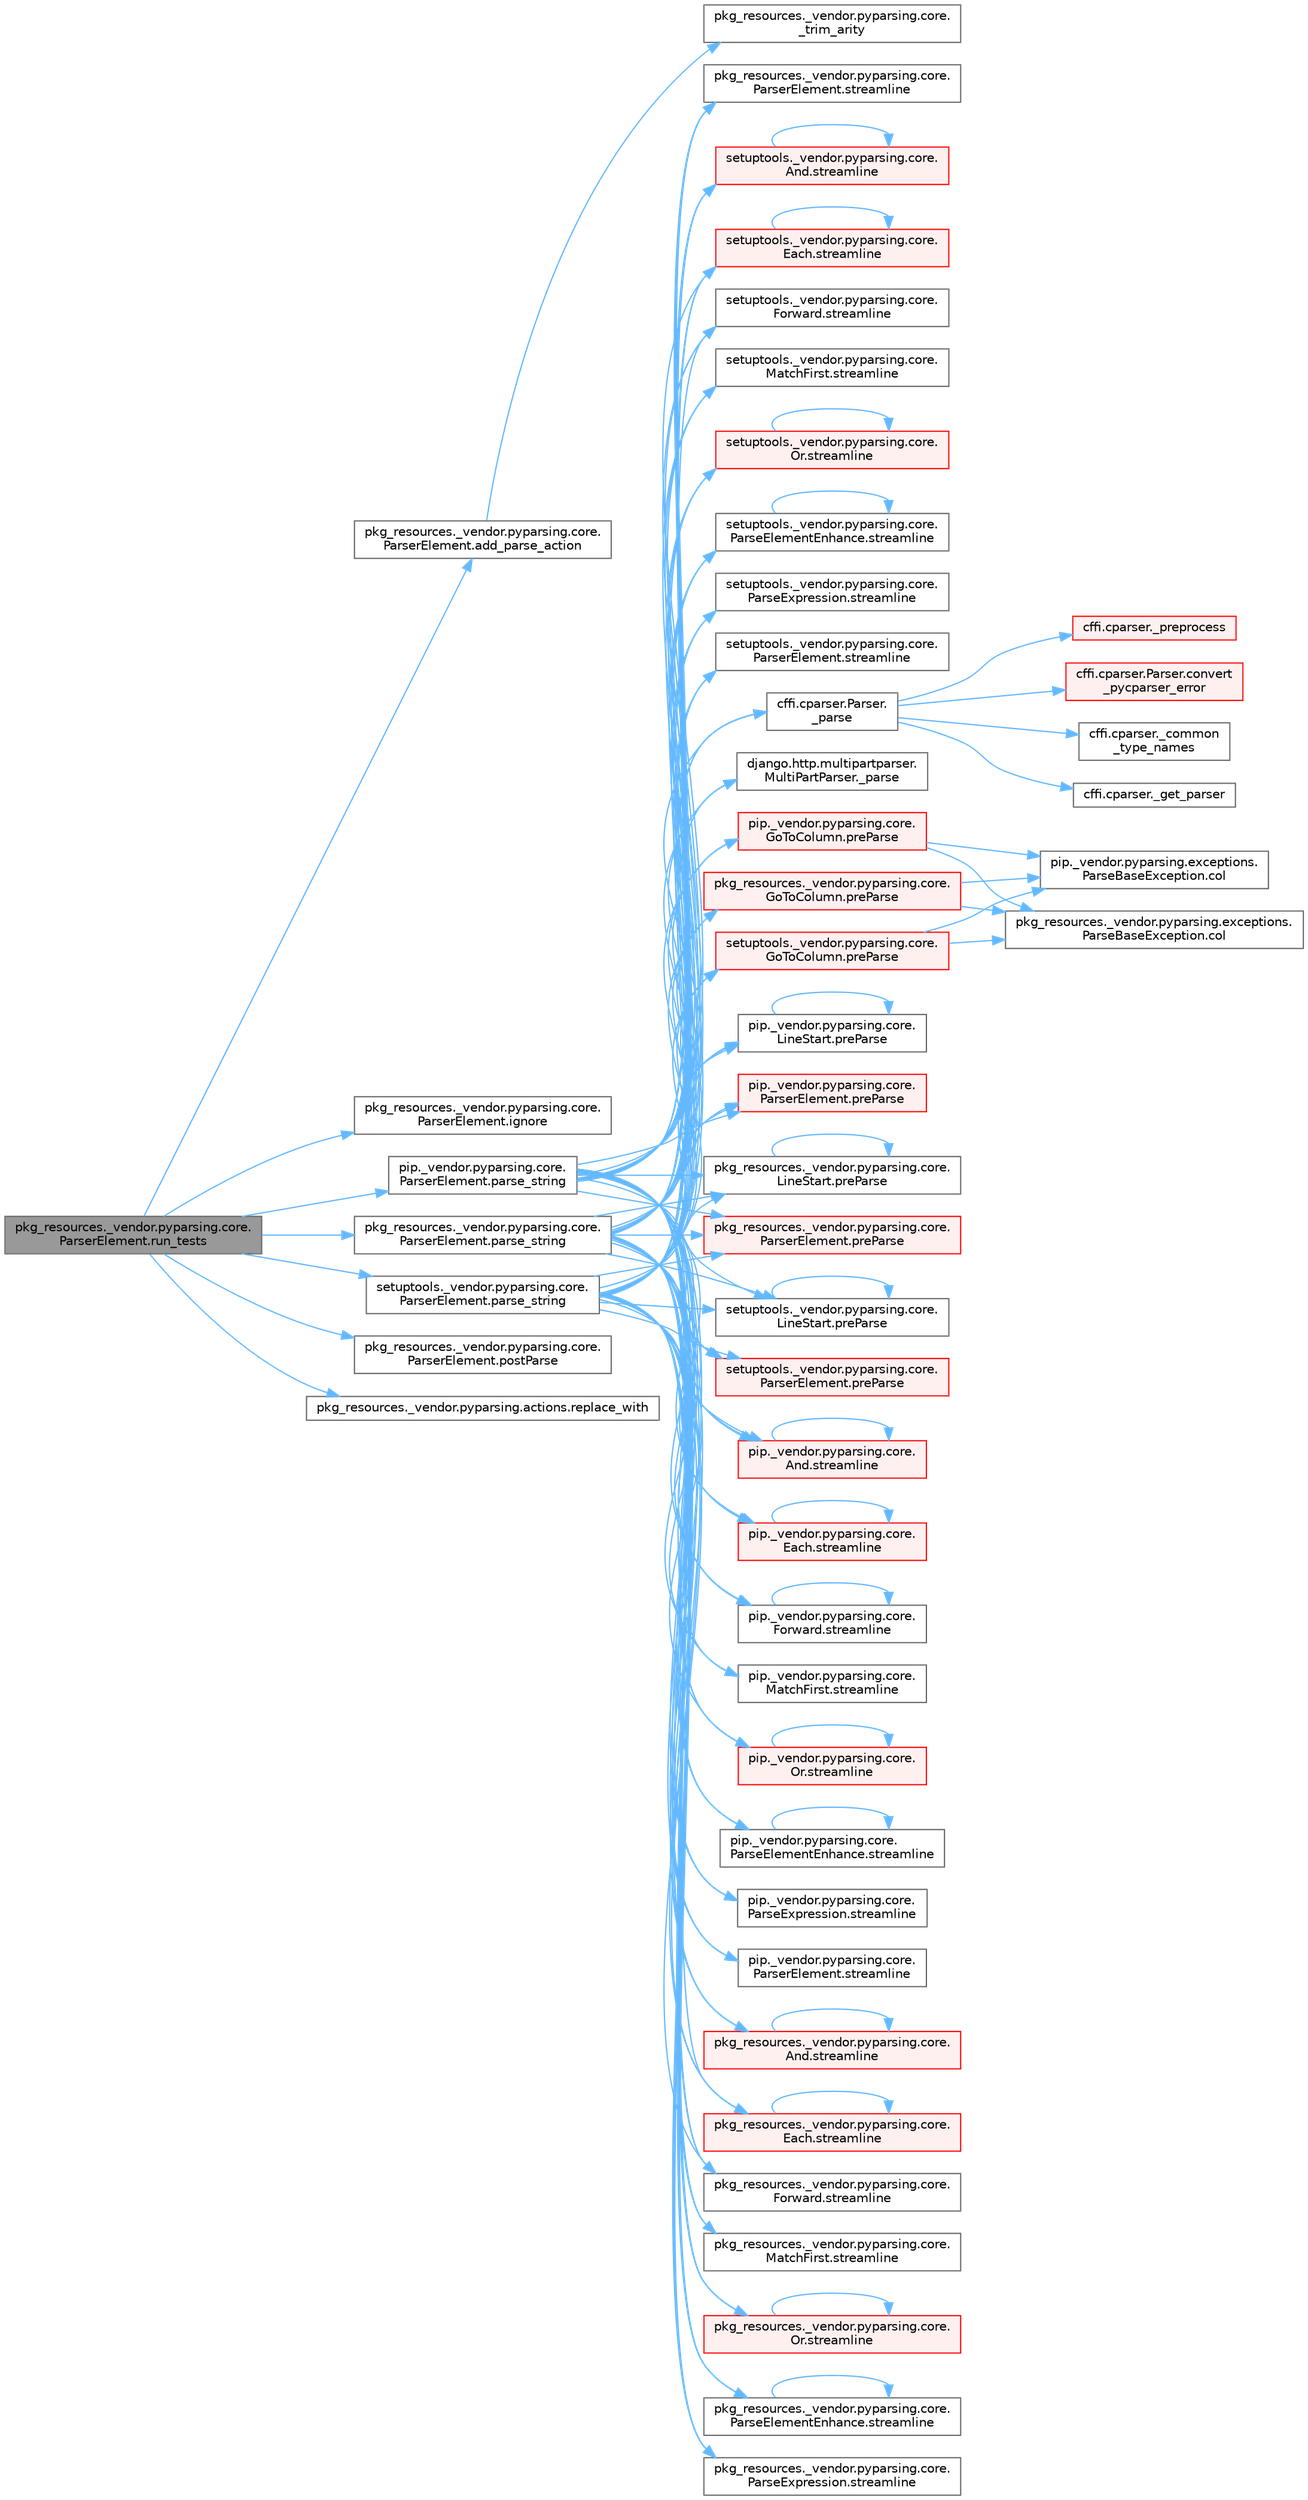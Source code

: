 digraph "pkg_resources._vendor.pyparsing.core.ParserElement.run_tests"
{
 // LATEX_PDF_SIZE
  bgcolor="transparent";
  edge [fontname=Helvetica,fontsize=10,labelfontname=Helvetica,labelfontsize=10];
  node [fontname=Helvetica,fontsize=10,shape=box,height=0.2,width=0.4];
  rankdir="LR";
  Node1 [id="Node000001",label="pkg_resources._vendor.pyparsing.core.\lParserElement.run_tests",height=0.2,width=0.4,color="gray40", fillcolor="grey60", style="filled", fontcolor="black",tooltip=" "];
  Node1 -> Node2 [id="edge1_Node000001_Node000002",color="steelblue1",style="solid",tooltip=" "];
  Node2 [id="Node000002",label="pkg_resources._vendor.pyparsing.core.\lParserElement.add_parse_action",height=0.2,width=0.4,color="grey40", fillcolor="white", style="filled",URL="$classpkg__resources_1_1__vendor_1_1pyparsing_1_1core_1_1_parser_element.html#ad58547492139f60364508228f5318f05",tooltip=" "];
  Node2 -> Node3 [id="edge2_Node000002_Node000003",color="steelblue1",style="solid",tooltip=" "];
  Node3 [id="Node000003",label="pkg_resources._vendor.pyparsing.core.\l_trim_arity",height=0.2,width=0.4,color="grey40", fillcolor="white", style="filled",URL="$namespacepkg__resources_1_1__vendor_1_1pyparsing_1_1core.html#aa67c4105414a83b8936674eff143cf3b",tooltip=" "];
  Node1 -> Node4 [id="edge3_Node000001_Node000004",color="steelblue1",style="solid",tooltip=" "];
  Node4 [id="Node000004",label="pkg_resources._vendor.pyparsing.core.\lParserElement.ignore",height=0.2,width=0.4,color="grey40", fillcolor="white", style="filled",URL="$classpkg__resources_1_1__vendor_1_1pyparsing_1_1core_1_1_parser_element.html#a27c91f662fccfa5dc0ccc45255662b64",tooltip=" "];
  Node1 -> Node5 [id="edge4_Node000001_Node000005",color="steelblue1",style="solid",tooltip=" "];
  Node5 [id="Node000005",label="pip._vendor.pyparsing.core.\lParserElement.parse_string",height=0.2,width=0.4,color="grey40", fillcolor="white", style="filled",URL="$classpip_1_1__vendor_1_1pyparsing_1_1core_1_1_parser_element.html#ac17206f98799aeb9149ef0873423fb3d",tooltip=" "];
  Node5 -> Node6 [id="edge5_Node000005_Node000006",color="steelblue1",style="solid",tooltip=" "];
  Node6 [id="Node000006",label="cffi.cparser.Parser.\l_parse",height=0.2,width=0.4,color="grey40", fillcolor="white", style="filled",URL="$classcffi_1_1cparser_1_1_parser.html#a1e34a6250e166916f64724a073816414",tooltip=" "];
  Node6 -> Node7 [id="edge6_Node000006_Node000007",color="steelblue1",style="solid",tooltip=" "];
  Node7 [id="Node000007",label="cffi.cparser._common\l_type_names",height=0.2,width=0.4,color="grey40", fillcolor="white", style="filled",URL="$namespacecffi_1_1cparser.html#ad1e7fbfe345d73658edbbb69143d6af4",tooltip=" "];
  Node6 -> Node8 [id="edge7_Node000006_Node000008",color="steelblue1",style="solid",tooltip=" "];
  Node8 [id="Node000008",label="cffi.cparser._get_parser",height=0.2,width=0.4,color="grey40", fillcolor="white", style="filled",URL="$namespacecffi_1_1cparser.html#a5fac6df4b37bff6d34bddf1011e17744",tooltip=" "];
  Node6 -> Node9 [id="edge8_Node000006_Node000009",color="steelblue1",style="solid",tooltip=" "];
  Node9 [id="Node000009",label="cffi.cparser._preprocess",height=0.2,width=0.4,color="red", fillcolor="#FFF0F0", style="filled",URL="$namespacecffi_1_1cparser.html#a66b1e3de638efcf1ccd505832e306bdb",tooltip=" "];
  Node6 -> Node15 [id="edge9_Node000006_Node000015",color="steelblue1",style="solid",tooltip=" "];
  Node15 [id="Node000015",label="cffi.cparser.Parser.convert\l_pycparser_error",height=0.2,width=0.4,color="red", fillcolor="#FFF0F0", style="filled",URL="$classcffi_1_1cparser_1_1_parser.html#aa2308c4a4be419a7a50ec3136fe3342f",tooltip=" "];
  Node5 -> Node17 [id="edge10_Node000005_Node000017",color="steelblue1",style="solid",tooltip=" "];
  Node17 [id="Node000017",label="django.http.multipartparser.\lMultiPartParser._parse",height=0.2,width=0.4,color="grey40", fillcolor="white", style="filled",URL="$classdjango_1_1http_1_1multipartparser_1_1_multi_part_parser.html#adb07bed95c15670985ba7e9222bc071f",tooltip=" "];
  Node5 -> Node18 [id="edge11_Node000005_Node000018",color="steelblue1",style="solid",tooltip=" "];
  Node18 [id="Node000018",label="pip._vendor.pyparsing.core.\lGoToColumn.preParse",height=0.2,width=0.4,color="red", fillcolor="#FFF0F0", style="filled",URL="$classpip_1_1__vendor_1_1pyparsing_1_1core_1_1_go_to_column.html#ab95dd9011eaa3a49a7c21a5842ca80f1",tooltip=" "];
  Node18 -> Node19 [id="edge12_Node000018_Node000019",color="steelblue1",style="solid",tooltip=" "];
  Node19 [id="Node000019",label="pip._vendor.pyparsing.exceptions.\lParseBaseException.col",height=0.2,width=0.4,color="grey40", fillcolor="white", style="filled",URL="$classpip_1_1__vendor_1_1pyparsing_1_1exceptions_1_1_parse_base_exception.html#a6a546668947ddb30092a2cb2973b4428",tooltip=" "];
  Node18 -> Node20 [id="edge13_Node000018_Node000020",color="steelblue1",style="solid",tooltip=" "];
  Node20 [id="Node000020",label="pkg_resources._vendor.pyparsing.exceptions.\lParseBaseException.col",height=0.2,width=0.4,color="grey40", fillcolor="white", style="filled",URL="$classpkg__resources_1_1__vendor_1_1pyparsing_1_1exceptions_1_1_parse_base_exception.html#af276ae1ceb34d216f981d6146227eb5f",tooltip=" "];
  Node5 -> Node22 [id="edge14_Node000005_Node000022",color="steelblue1",style="solid",tooltip=" "];
  Node22 [id="Node000022",label="pip._vendor.pyparsing.core.\lLineStart.preParse",height=0.2,width=0.4,color="grey40", fillcolor="white", style="filled",URL="$classpip_1_1__vendor_1_1pyparsing_1_1core_1_1_line_start.html#a4842aabc215e597d34a37132bd2164c3",tooltip=" "];
  Node22 -> Node22 [id="edge15_Node000022_Node000022",color="steelblue1",style="solid",tooltip=" "];
  Node5 -> Node23 [id="edge16_Node000005_Node000023",color="steelblue1",style="solid",tooltip=" "];
  Node23 [id="Node000023",label="pip._vendor.pyparsing.core.\lParserElement.preParse",height=0.2,width=0.4,color="red", fillcolor="#FFF0F0", style="filled",URL="$classpip_1_1__vendor_1_1pyparsing_1_1core_1_1_parser_element.html#ab5e2fcbb7e83e0b5608eb5cbc31c17f0",tooltip=" "];
  Node5 -> Node27 [id="edge17_Node000005_Node000027",color="steelblue1",style="solid",tooltip=" "];
  Node27 [id="Node000027",label="pkg_resources._vendor.pyparsing.core.\lGoToColumn.preParse",height=0.2,width=0.4,color="red", fillcolor="#FFF0F0", style="filled",URL="$classpkg__resources_1_1__vendor_1_1pyparsing_1_1core_1_1_go_to_column.html#a7dda5f45c66a77d8f44482f0e4e60dc8",tooltip=" "];
  Node27 -> Node19 [id="edge18_Node000027_Node000019",color="steelblue1",style="solid",tooltip=" "];
  Node27 -> Node20 [id="edge19_Node000027_Node000020",color="steelblue1",style="solid",tooltip=" "];
  Node5 -> Node28 [id="edge20_Node000005_Node000028",color="steelblue1",style="solid",tooltip=" "];
  Node28 [id="Node000028",label="pkg_resources._vendor.pyparsing.core.\lLineStart.preParse",height=0.2,width=0.4,color="grey40", fillcolor="white", style="filled",URL="$classpkg__resources_1_1__vendor_1_1pyparsing_1_1core_1_1_line_start.html#a1a632746f9353dcd0ac03794f3ad10e0",tooltip=" "];
  Node28 -> Node28 [id="edge21_Node000028_Node000028",color="steelblue1",style="solid",tooltip=" "];
  Node5 -> Node29 [id="edge22_Node000005_Node000029",color="steelblue1",style="solid",tooltip=" "];
  Node29 [id="Node000029",label="pkg_resources._vendor.pyparsing.core.\lParserElement.preParse",height=0.2,width=0.4,color="red", fillcolor="#FFF0F0", style="filled",URL="$classpkg__resources_1_1__vendor_1_1pyparsing_1_1core_1_1_parser_element.html#a903b825f358cef436ee45d6e5b992208",tooltip=" "];
  Node5 -> Node30 [id="edge23_Node000005_Node000030",color="steelblue1",style="solid",tooltip=" "];
  Node30 [id="Node000030",label="setuptools._vendor.pyparsing.core.\lGoToColumn.preParse",height=0.2,width=0.4,color="red", fillcolor="#FFF0F0", style="filled",URL="$classsetuptools_1_1__vendor_1_1pyparsing_1_1core_1_1_go_to_column.html#a48014493358128169e063bf01683ab50",tooltip=" "];
  Node30 -> Node19 [id="edge24_Node000030_Node000019",color="steelblue1",style="solid",tooltip=" "];
  Node30 -> Node20 [id="edge25_Node000030_Node000020",color="steelblue1",style="solid",tooltip=" "];
  Node5 -> Node31 [id="edge26_Node000005_Node000031",color="steelblue1",style="solid",tooltip=" "];
  Node31 [id="Node000031",label="setuptools._vendor.pyparsing.core.\lLineStart.preParse",height=0.2,width=0.4,color="grey40", fillcolor="white", style="filled",URL="$classsetuptools_1_1__vendor_1_1pyparsing_1_1core_1_1_line_start.html#aa77a7d1eedaa73d5568db1c61b283a25",tooltip=" "];
  Node31 -> Node31 [id="edge27_Node000031_Node000031",color="steelblue1",style="solid",tooltip=" "];
  Node5 -> Node32 [id="edge28_Node000005_Node000032",color="steelblue1",style="solid",tooltip=" "];
  Node32 [id="Node000032",label="setuptools._vendor.pyparsing.core.\lParserElement.preParse",height=0.2,width=0.4,color="red", fillcolor="#FFF0F0", style="filled",URL="$classsetuptools_1_1__vendor_1_1pyparsing_1_1core_1_1_parser_element.html#a685a6f15fdc46b4ac7a138afb9f3b707",tooltip=" "];
  Node5 -> Node33 [id="edge29_Node000005_Node000033",color="steelblue1",style="solid",tooltip=" "];
  Node33 [id="Node000033",label="pip._vendor.pyparsing.core.\lAnd.streamline",height=0.2,width=0.4,color="red", fillcolor="#FFF0F0", style="filled",URL="$classpip_1_1__vendor_1_1pyparsing_1_1core_1_1_and.html#a7446a6e43ede488c85348e0bc684f01a",tooltip=" "];
  Node33 -> Node33 [id="edge30_Node000033_Node000033",color="steelblue1",style="solid",tooltip=" "];
  Node5 -> Node43 [id="edge31_Node000005_Node000043",color="steelblue1",style="solid",tooltip=" "];
  Node43 [id="Node000043",label="pip._vendor.pyparsing.core.\lEach.streamline",height=0.2,width=0.4,color="red", fillcolor="#FFF0F0", style="filled",URL="$classpip_1_1__vendor_1_1pyparsing_1_1core_1_1_each.html#a96aa5153ac4224d3fb453b3bdd797ff1",tooltip=" "];
  Node43 -> Node43 [id="edge32_Node000043_Node000043",color="steelblue1",style="solid",tooltip=" "];
  Node5 -> Node44 [id="edge33_Node000005_Node000044",color="steelblue1",style="solid",tooltip=" "];
  Node44 [id="Node000044",label="pip._vendor.pyparsing.core.\lForward.streamline",height=0.2,width=0.4,color="grey40", fillcolor="white", style="filled",URL="$classpip_1_1__vendor_1_1pyparsing_1_1core_1_1_forward.html#af7a204ab4698054e11ef4e000b50fcfb",tooltip=" "];
  Node44 -> Node44 [id="edge34_Node000044_Node000044",color="steelblue1",style="solid",tooltip=" "];
  Node5 -> Node45 [id="edge35_Node000005_Node000045",color="steelblue1",style="solid",tooltip=" "];
  Node45 [id="Node000045",label="pip._vendor.pyparsing.core.\lMatchFirst.streamline",height=0.2,width=0.4,color="grey40", fillcolor="white", style="filled",URL="$classpip_1_1__vendor_1_1pyparsing_1_1core_1_1_match_first.html#abf1fe67ee259fd48394355a34da0cd31",tooltip=" "];
  Node5 -> Node46 [id="edge36_Node000005_Node000046",color="steelblue1",style="solid",tooltip=" "];
  Node46 [id="Node000046",label="pip._vendor.pyparsing.core.\lOr.streamline",height=0.2,width=0.4,color="red", fillcolor="#FFF0F0", style="filled",URL="$classpip_1_1__vendor_1_1pyparsing_1_1core_1_1_or.html#aaaf554dbc1aec5d9cddf31cd519f8a95",tooltip=" "];
  Node46 -> Node46 [id="edge37_Node000046_Node000046",color="steelblue1",style="solid",tooltip=" "];
  Node5 -> Node47 [id="edge38_Node000005_Node000047",color="steelblue1",style="solid",tooltip=" "];
  Node47 [id="Node000047",label="pip._vendor.pyparsing.core.\lParseElementEnhance.streamline",height=0.2,width=0.4,color="grey40", fillcolor="white", style="filled",URL="$classpip_1_1__vendor_1_1pyparsing_1_1core_1_1_parse_element_enhance.html#a22fa734d3ca75a32b364ac5022b6efeb",tooltip=" "];
  Node47 -> Node47 [id="edge39_Node000047_Node000047",color="steelblue1",style="solid",tooltip=" "];
  Node5 -> Node48 [id="edge40_Node000005_Node000048",color="steelblue1",style="solid",tooltip=" "];
  Node48 [id="Node000048",label="pip._vendor.pyparsing.core.\lParseExpression.streamline",height=0.2,width=0.4,color="grey40", fillcolor="white", style="filled",URL="$classpip_1_1__vendor_1_1pyparsing_1_1core_1_1_parse_expression.html#a21690d6009b05f1e3ecca6cc12565864",tooltip=" "];
  Node5 -> Node49 [id="edge41_Node000005_Node000049",color="steelblue1",style="solid",tooltip=" "];
  Node49 [id="Node000049",label="pip._vendor.pyparsing.core.\lParserElement.streamline",height=0.2,width=0.4,color="grey40", fillcolor="white", style="filled",URL="$classpip_1_1__vendor_1_1pyparsing_1_1core_1_1_parser_element.html#ac5e2a623f5a6ce62459a6de3603af070",tooltip=" "];
  Node5 -> Node50 [id="edge42_Node000005_Node000050",color="steelblue1",style="solid",tooltip=" "];
  Node50 [id="Node000050",label="pkg_resources._vendor.pyparsing.core.\lAnd.streamline",height=0.2,width=0.4,color="red", fillcolor="#FFF0F0", style="filled",URL="$classpkg__resources_1_1__vendor_1_1pyparsing_1_1core_1_1_and.html#a961e2458f172f1d34fe94a756cdf9a0e",tooltip=" "];
  Node50 -> Node50 [id="edge43_Node000050_Node000050",color="steelblue1",style="solid",tooltip=" "];
  Node5 -> Node51 [id="edge44_Node000005_Node000051",color="steelblue1",style="solid",tooltip=" "];
  Node51 [id="Node000051",label="pkg_resources._vendor.pyparsing.core.\lEach.streamline",height=0.2,width=0.4,color="red", fillcolor="#FFF0F0", style="filled",URL="$classpkg__resources_1_1__vendor_1_1pyparsing_1_1core_1_1_each.html#af5805f767d634140e3c0c7e8bbe0c1f0",tooltip=" "];
  Node51 -> Node51 [id="edge45_Node000051_Node000051",color="steelblue1",style="solid",tooltip=" "];
  Node5 -> Node52 [id="edge46_Node000005_Node000052",color="steelblue1",style="solid",tooltip=" "];
  Node52 [id="Node000052",label="pkg_resources._vendor.pyparsing.core.\lForward.streamline",height=0.2,width=0.4,color="grey40", fillcolor="white", style="filled",URL="$classpkg__resources_1_1__vendor_1_1pyparsing_1_1core_1_1_forward.html#a66fde559cb44c331c3a4595c29bf93f0",tooltip=" "];
  Node5 -> Node53 [id="edge47_Node000005_Node000053",color="steelblue1",style="solid",tooltip=" "];
  Node53 [id="Node000053",label="pkg_resources._vendor.pyparsing.core.\lMatchFirst.streamline",height=0.2,width=0.4,color="grey40", fillcolor="white", style="filled",URL="$classpkg__resources_1_1__vendor_1_1pyparsing_1_1core_1_1_match_first.html#afa499841e9b708a4ce0f1021931c2e41",tooltip=" "];
  Node5 -> Node54 [id="edge48_Node000005_Node000054",color="steelblue1",style="solid",tooltip=" "];
  Node54 [id="Node000054",label="pkg_resources._vendor.pyparsing.core.\lOr.streamline",height=0.2,width=0.4,color="red", fillcolor="#FFF0F0", style="filled",URL="$classpkg__resources_1_1__vendor_1_1pyparsing_1_1core_1_1_or.html#a854639b74587124e16b98edd0607316c",tooltip=" "];
  Node54 -> Node54 [id="edge49_Node000054_Node000054",color="steelblue1",style="solid",tooltip=" "];
  Node5 -> Node55 [id="edge50_Node000005_Node000055",color="steelblue1",style="solid",tooltip=" "];
  Node55 [id="Node000055",label="pkg_resources._vendor.pyparsing.core.\lParseElementEnhance.streamline",height=0.2,width=0.4,color="grey40", fillcolor="white", style="filled",URL="$classpkg__resources_1_1__vendor_1_1pyparsing_1_1core_1_1_parse_element_enhance.html#a368d4a490eb43f829e76318b01b3689e",tooltip=" "];
  Node55 -> Node55 [id="edge51_Node000055_Node000055",color="steelblue1",style="solid",tooltip=" "];
  Node5 -> Node56 [id="edge52_Node000005_Node000056",color="steelblue1",style="solid",tooltip=" "];
  Node56 [id="Node000056",label="pkg_resources._vendor.pyparsing.core.\lParseExpression.streamline",height=0.2,width=0.4,color="grey40", fillcolor="white", style="filled",URL="$classpkg__resources_1_1__vendor_1_1pyparsing_1_1core_1_1_parse_expression.html#a3f167c02a6631f0a6015e67fd164b538",tooltip=" "];
  Node5 -> Node57 [id="edge53_Node000005_Node000057",color="steelblue1",style="solid",tooltip=" "];
  Node57 [id="Node000057",label="pkg_resources._vendor.pyparsing.core.\lParserElement.streamline",height=0.2,width=0.4,color="grey40", fillcolor="white", style="filled",URL="$classpkg__resources_1_1__vendor_1_1pyparsing_1_1core_1_1_parser_element.html#ab0c0a21af8196700be2b1f2c9322ee59",tooltip=" "];
  Node5 -> Node58 [id="edge54_Node000005_Node000058",color="steelblue1",style="solid",tooltip=" "];
  Node58 [id="Node000058",label="setuptools._vendor.pyparsing.core.\lAnd.streamline",height=0.2,width=0.4,color="red", fillcolor="#FFF0F0", style="filled",URL="$classsetuptools_1_1__vendor_1_1pyparsing_1_1core_1_1_and.html#a994b65a179dc06dec0a35a9e661bbbcf",tooltip=" "];
  Node58 -> Node58 [id="edge55_Node000058_Node000058",color="steelblue1",style="solid",tooltip=" "];
  Node5 -> Node59 [id="edge56_Node000005_Node000059",color="steelblue1",style="solid",tooltip=" "];
  Node59 [id="Node000059",label="setuptools._vendor.pyparsing.core.\lEach.streamline",height=0.2,width=0.4,color="red", fillcolor="#FFF0F0", style="filled",URL="$classsetuptools_1_1__vendor_1_1pyparsing_1_1core_1_1_each.html#a1bab1a878298d884782c2dcea9b7b2ff",tooltip=" "];
  Node59 -> Node59 [id="edge57_Node000059_Node000059",color="steelblue1",style="solid",tooltip=" "];
  Node5 -> Node60 [id="edge58_Node000005_Node000060",color="steelblue1",style="solid",tooltip=" "];
  Node60 [id="Node000060",label="setuptools._vendor.pyparsing.core.\lForward.streamline",height=0.2,width=0.4,color="grey40", fillcolor="white", style="filled",URL="$classsetuptools_1_1__vendor_1_1pyparsing_1_1core_1_1_forward.html#afa09cc446e9aa37468f0c0d2dd911839",tooltip=" "];
  Node5 -> Node61 [id="edge59_Node000005_Node000061",color="steelblue1",style="solid",tooltip=" "];
  Node61 [id="Node000061",label="setuptools._vendor.pyparsing.core.\lMatchFirst.streamline",height=0.2,width=0.4,color="grey40", fillcolor="white", style="filled",URL="$classsetuptools_1_1__vendor_1_1pyparsing_1_1core_1_1_match_first.html#a17167d182eb29328bff71dc0f9a508e5",tooltip=" "];
  Node5 -> Node62 [id="edge60_Node000005_Node000062",color="steelblue1",style="solid",tooltip=" "];
  Node62 [id="Node000062",label="setuptools._vendor.pyparsing.core.\lOr.streamline",height=0.2,width=0.4,color="red", fillcolor="#FFF0F0", style="filled",URL="$classsetuptools_1_1__vendor_1_1pyparsing_1_1core_1_1_or.html#aeab055b0277cb2c7035b849cfc773127",tooltip=" "];
  Node62 -> Node62 [id="edge61_Node000062_Node000062",color="steelblue1",style="solid",tooltip=" "];
  Node5 -> Node63 [id="edge62_Node000005_Node000063",color="steelblue1",style="solid",tooltip=" "];
  Node63 [id="Node000063",label="setuptools._vendor.pyparsing.core.\lParseElementEnhance.streamline",height=0.2,width=0.4,color="grey40", fillcolor="white", style="filled",URL="$classsetuptools_1_1__vendor_1_1pyparsing_1_1core_1_1_parse_element_enhance.html#afc3722d8d933d517c434afd37c526e19",tooltip=" "];
  Node63 -> Node63 [id="edge63_Node000063_Node000063",color="steelblue1",style="solid",tooltip=" "];
  Node5 -> Node64 [id="edge64_Node000005_Node000064",color="steelblue1",style="solid",tooltip=" "];
  Node64 [id="Node000064",label="setuptools._vendor.pyparsing.core.\lParseExpression.streamline",height=0.2,width=0.4,color="grey40", fillcolor="white", style="filled",URL="$classsetuptools_1_1__vendor_1_1pyparsing_1_1core_1_1_parse_expression.html#a4140ffb6891d270d31aef72b4680671e",tooltip=" "];
  Node5 -> Node65 [id="edge65_Node000005_Node000065",color="steelblue1",style="solid",tooltip=" "];
  Node65 [id="Node000065",label="setuptools._vendor.pyparsing.core.\lParserElement.streamline",height=0.2,width=0.4,color="grey40", fillcolor="white", style="filled",URL="$classsetuptools_1_1__vendor_1_1pyparsing_1_1core_1_1_parser_element.html#a029e8bc3abaede94567b793df66b7cc5",tooltip=" "];
  Node1 -> Node66 [id="edge66_Node000001_Node000066",color="steelblue1",style="solid",tooltip=" "];
  Node66 [id="Node000066",label="pkg_resources._vendor.pyparsing.core.\lParserElement.parse_string",height=0.2,width=0.4,color="grey40", fillcolor="white", style="filled",URL="$classpkg__resources_1_1__vendor_1_1pyparsing_1_1core_1_1_parser_element.html#a8c3e947b9af4425a1b7f4c8db034a549",tooltip=" "];
  Node66 -> Node6 [id="edge67_Node000066_Node000006",color="steelblue1",style="solid",tooltip=" "];
  Node66 -> Node17 [id="edge68_Node000066_Node000017",color="steelblue1",style="solid",tooltip=" "];
  Node66 -> Node18 [id="edge69_Node000066_Node000018",color="steelblue1",style="solid",tooltip=" "];
  Node66 -> Node22 [id="edge70_Node000066_Node000022",color="steelblue1",style="solid",tooltip=" "];
  Node66 -> Node23 [id="edge71_Node000066_Node000023",color="steelblue1",style="solid",tooltip=" "];
  Node66 -> Node27 [id="edge72_Node000066_Node000027",color="steelblue1",style="solid",tooltip=" "];
  Node66 -> Node28 [id="edge73_Node000066_Node000028",color="steelblue1",style="solid",tooltip=" "];
  Node66 -> Node29 [id="edge74_Node000066_Node000029",color="steelblue1",style="solid",tooltip=" "];
  Node66 -> Node30 [id="edge75_Node000066_Node000030",color="steelblue1",style="solid",tooltip=" "];
  Node66 -> Node31 [id="edge76_Node000066_Node000031",color="steelblue1",style="solid",tooltip=" "];
  Node66 -> Node32 [id="edge77_Node000066_Node000032",color="steelblue1",style="solid",tooltip=" "];
  Node66 -> Node33 [id="edge78_Node000066_Node000033",color="steelblue1",style="solid",tooltip=" "];
  Node66 -> Node43 [id="edge79_Node000066_Node000043",color="steelblue1",style="solid",tooltip=" "];
  Node66 -> Node44 [id="edge80_Node000066_Node000044",color="steelblue1",style="solid",tooltip=" "];
  Node66 -> Node45 [id="edge81_Node000066_Node000045",color="steelblue1",style="solid",tooltip=" "];
  Node66 -> Node46 [id="edge82_Node000066_Node000046",color="steelblue1",style="solid",tooltip=" "];
  Node66 -> Node47 [id="edge83_Node000066_Node000047",color="steelblue1",style="solid",tooltip=" "];
  Node66 -> Node48 [id="edge84_Node000066_Node000048",color="steelblue1",style="solid",tooltip=" "];
  Node66 -> Node49 [id="edge85_Node000066_Node000049",color="steelblue1",style="solid",tooltip=" "];
  Node66 -> Node50 [id="edge86_Node000066_Node000050",color="steelblue1",style="solid",tooltip=" "];
  Node66 -> Node51 [id="edge87_Node000066_Node000051",color="steelblue1",style="solid",tooltip=" "];
  Node66 -> Node52 [id="edge88_Node000066_Node000052",color="steelblue1",style="solid",tooltip=" "];
  Node66 -> Node53 [id="edge89_Node000066_Node000053",color="steelblue1",style="solid",tooltip=" "];
  Node66 -> Node54 [id="edge90_Node000066_Node000054",color="steelblue1",style="solid",tooltip=" "];
  Node66 -> Node55 [id="edge91_Node000066_Node000055",color="steelblue1",style="solid",tooltip=" "];
  Node66 -> Node56 [id="edge92_Node000066_Node000056",color="steelblue1",style="solid",tooltip=" "];
  Node66 -> Node57 [id="edge93_Node000066_Node000057",color="steelblue1",style="solid",tooltip=" "];
  Node66 -> Node58 [id="edge94_Node000066_Node000058",color="steelblue1",style="solid",tooltip=" "];
  Node66 -> Node59 [id="edge95_Node000066_Node000059",color="steelblue1",style="solid",tooltip=" "];
  Node66 -> Node60 [id="edge96_Node000066_Node000060",color="steelblue1",style="solid",tooltip=" "];
  Node66 -> Node61 [id="edge97_Node000066_Node000061",color="steelblue1",style="solid",tooltip=" "];
  Node66 -> Node62 [id="edge98_Node000066_Node000062",color="steelblue1",style="solid",tooltip=" "];
  Node66 -> Node63 [id="edge99_Node000066_Node000063",color="steelblue1",style="solid",tooltip=" "];
  Node66 -> Node64 [id="edge100_Node000066_Node000064",color="steelblue1",style="solid",tooltip=" "];
  Node66 -> Node65 [id="edge101_Node000066_Node000065",color="steelblue1",style="solid",tooltip=" "];
  Node1 -> Node67 [id="edge102_Node000001_Node000067",color="steelblue1",style="solid",tooltip=" "];
  Node67 [id="Node000067",label="setuptools._vendor.pyparsing.core.\lParserElement.parse_string",height=0.2,width=0.4,color="grey40", fillcolor="white", style="filled",URL="$classsetuptools_1_1__vendor_1_1pyparsing_1_1core_1_1_parser_element.html#a4bceb4c6190dd0bd2ea4c6ef9e8fe6f9",tooltip=" "];
  Node67 -> Node6 [id="edge103_Node000067_Node000006",color="steelblue1",style="solid",tooltip=" "];
  Node67 -> Node17 [id="edge104_Node000067_Node000017",color="steelblue1",style="solid",tooltip=" "];
  Node67 -> Node18 [id="edge105_Node000067_Node000018",color="steelblue1",style="solid",tooltip=" "];
  Node67 -> Node22 [id="edge106_Node000067_Node000022",color="steelblue1",style="solid",tooltip=" "];
  Node67 -> Node23 [id="edge107_Node000067_Node000023",color="steelblue1",style="solid",tooltip=" "];
  Node67 -> Node27 [id="edge108_Node000067_Node000027",color="steelblue1",style="solid",tooltip=" "];
  Node67 -> Node28 [id="edge109_Node000067_Node000028",color="steelblue1",style="solid",tooltip=" "];
  Node67 -> Node29 [id="edge110_Node000067_Node000029",color="steelblue1",style="solid",tooltip=" "];
  Node67 -> Node30 [id="edge111_Node000067_Node000030",color="steelblue1",style="solid",tooltip=" "];
  Node67 -> Node31 [id="edge112_Node000067_Node000031",color="steelblue1",style="solid",tooltip=" "];
  Node67 -> Node32 [id="edge113_Node000067_Node000032",color="steelblue1",style="solid",tooltip=" "];
  Node67 -> Node33 [id="edge114_Node000067_Node000033",color="steelblue1",style="solid",tooltip=" "];
  Node67 -> Node43 [id="edge115_Node000067_Node000043",color="steelblue1",style="solid",tooltip=" "];
  Node67 -> Node44 [id="edge116_Node000067_Node000044",color="steelblue1",style="solid",tooltip=" "];
  Node67 -> Node45 [id="edge117_Node000067_Node000045",color="steelblue1",style="solid",tooltip=" "];
  Node67 -> Node46 [id="edge118_Node000067_Node000046",color="steelblue1",style="solid",tooltip=" "];
  Node67 -> Node47 [id="edge119_Node000067_Node000047",color="steelblue1",style="solid",tooltip=" "];
  Node67 -> Node48 [id="edge120_Node000067_Node000048",color="steelblue1",style="solid",tooltip=" "];
  Node67 -> Node49 [id="edge121_Node000067_Node000049",color="steelblue1",style="solid",tooltip=" "];
  Node67 -> Node50 [id="edge122_Node000067_Node000050",color="steelblue1",style="solid",tooltip=" "];
  Node67 -> Node51 [id="edge123_Node000067_Node000051",color="steelblue1",style="solid",tooltip=" "];
  Node67 -> Node52 [id="edge124_Node000067_Node000052",color="steelblue1",style="solid",tooltip=" "];
  Node67 -> Node53 [id="edge125_Node000067_Node000053",color="steelblue1",style="solid",tooltip=" "];
  Node67 -> Node54 [id="edge126_Node000067_Node000054",color="steelblue1",style="solid",tooltip=" "];
  Node67 -> Node55 [id="edge127_Node000067_Node000055",color="steelblue1",style="solid",tooltip=" "];
  Node67 -> Node56 [id="edge128_Node000067_Node000056",color="steelblue1",style="solid",tooltip=" "];
  Node67 -> Node57 [id="edge129_Node000067_Node000057",color="steelblue1",style="solid",tooltip=" "];
  Node67 -> Node58 [id="edge130_Node000067_Node000058",color="steelblue1",style="solid",tooltip=" "];
  Node67 -> Node59 [id="edge131_Node000067_Node000059",color="steelblue1",style="solid",tooltip=" "];
  Node67 -> Node60 [id="edge132_Node000067_Node000060",color="steelblue1",style="solid",tooltip=" "];
  Node67 -> Node61 [id="edge133_Node000067_Node000061",color="steelblue1",style="solid",tooltip=" "];
  Node67 -> Node62 [id="edge134_Node000067_Node000062",color="steelblue1",style="solid",tooltip=" "];
  Node67 -> Node63 [id="edge135_Node000067_Node000063",color="steelblue1",style="solid",tooltip=" "];
  Node67 -> Node64 [id="edge136_Node000067_Node000064",color="steelblue1",style="solid",tooltip=" "];
  Node67 -> Node65 [id="edge137_Node000067_Node000065",color="steelblue1",style="solid",tooltip=" "];
  Node1 -> Node68 [id="edge138_Node000001_Node000068",color="steelblue1",style="solid",tooltip=" "];
  Node68 [id="Node000068",label="pkg_resources._vendor.pyparsing.core.\lParserElement.postParse",height=0.2,width=0.4,color="grey40", fillcolor="white", style="filled",URL="$classpkg__resources_1_1__vendor_1_1pyparsing_1_1core_1_1_parser_element.html#ab3bcf72a4d2bc50f43c4cfcd96ca0e21",tooltip=" "];
  Node1 -> Node69 [id="edge139_Node000001_Node000069",color="steelblue1",style="solid",tooltip=" "];
  Node69 [id="Node000069",label="pkg_resources._vendor.pyparsing.actions.replace_with",height=0.2,width=0.4,color="grey40", fillcolor="white", style="filled",URL="$namespacepkg__resources_1_1__vendor_1_1pyparsing_1_1actions.html#a89c785b402a34000db5e812a41a91cfa",tooltip=" "];
}
